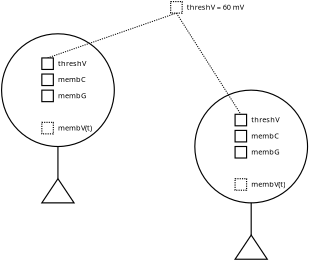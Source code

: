 <?xml version="1.0" encoding="UTF-8"?>
<dia:diagram xmlns:dia="http://www.lysator.liu.se/~alla/dia/"><dia:layer name="Background" visible="true"><dia:object type="Standard - Text" version="0" id="O0"><dia:attribute name="obj_pos"><dia:point val="21,14"/></dia:attribute><dia:attribute name="obj_bb"><dia:rectangle val="21,13.4;21,14.4"/></dia:attribute><dia:attribute name="text"><dia:composite type="text"><dia:attribute name="string"><dia:string>##</dia:string></dia:attribute><dia:attribute name="font"><dia:font family="courier new" style="0" name="Courier"/></dia:attribute><dia:attribute name="height"><dia:real val="0.8"/></dia:attribute><dia:attribute name="pos"><dia:point val="21,14"/></dia:attribute><dia:attribute name="color"><dia:color val="#000000"/></dia:attribute><dia:attribute name="alignment"><dia:enum val="0"/></dia:attribute></dia:composite></dia:attribute></dia:object><dia:object type="Standard - Text" version="0" id="O1"><dia:attribute name="obj_pos"><dia:point val="25.2,7"/></dia:attribute><dia:attribute name="obj_bb"><dia:rectangle val="25.2,6.4;25.2,7.4"/></dia:attribute><dia:attribute name="text"><dia:composite type="text"><dia:attribute name="string"><dia:string>##</dia:string></dia:attribute><dia:attribute name="font"><dia:font family="courier new" style="0" name="Courier"/></dia:attribute><dia:attribute name="height"><dia:real val="0.8"/></dia:attribute><dia:attribute name="pos"><dia:point val="25.2,7"/></dia:attribute><dia:attribute name="color"><dia:color val="#000000"/></dia:attribute><dia:attribute name="alignment"><dia:enum val="0"/></dia:attribute></dia:composite></dia:attribute></dia:object><dia:object type="Standard - Text" version="0" id="O2"><dia:attribute name="obj_pos"><dia:point val="28,7"/></dia:attribute><dia:attribute name="obj_bb"><dia:rectangle val="28,6.4;28,7.4"/></dia:attribute><dia:attribute name="text"><dia:composite type="text"><dia:attribute name="string"><dia:string>##</dia:string></dia:attribute><dia:attribute name="font"><dia:font family="courier new" style="0" name="Courier"/></dia:attribute><dia:attribute name="height"><dia:real val="0.8"/></dia:attribute><dia:attribute name="pos"><dia:point val="28,7"/></dia:attribute><dia:attribute name="color"><dia:color val="#000000"/></dia:attribute><dia:attribute name="alignment"><dia:enum val="0"/></dia:attribute></dia:composite></dia:attribute></dia:object><dia:object type="Standard - Ellipse" version="0" id="O3"><dia:attribute name="obj_pos"><dia:point val="10.5,4.2"/></dia:attribute><dia:attribute name="obj_bb"><dia:rectangle val="10.45,4.15;20.35,14.05"/></dia:attribute><dia:attribute name="elem_corner"><dia:point val="10.5,4.2"/></dia:attribute><dia:attribute name="elem_width"><dia:real val="9.8"/></dia:attribute><dia:attribute name="elem_height"><dia:real val="9.8"/></dia:attribute></dia:object><dia:object type="Standard - Box" version="0" id="O4"><dia:attribute name="obj_pos"><dia:point val="14,11.9"/></dia:attribute><dia:attribute name="obj_bb"><dia:rectangle val="13.95,11.85;15.05,12.95"/></dia:attribute><dia:attribute name="elem_corner"><dia:point val="14,11.9"/></dia:attribute><dia:attribute name="elem_width"><dia:real val="1"/></dia:attribute><dia:attribute name="elem_height"><dia:real val="1"/></dia:attribute><dia:attribute name="show_background"><dia:boolean val="true"/></dia:attribute><dia:attribute name="line_style"><dia:enum val="4"/></dia:attribute></dia:object><dia:object type="Standard - Text" version="0" id="O5"><dia:attribute name="obj_pos"><dia:point val="15.4,12.6"/></dia:attribute><dia:attribute name="obj_bb"><dia:rectangle val="15.4,11.98;18.37,13.04"/></dia:attribute><dia:attribute name="text"><dia:composite type="text"><dia:attribute name="string"><dia:string>#membV(t)#</dia:string></dia:attribute><dia:attribute name="font"><dia:font family="sans" style="0" name="Courier"/></dia:attribute><dia:attribute name="height"><dia:real val="0.8"/></dia:attribute><dia:attribute name="pos"><dia:point val="15.4,12.6"/></dia:attribute><dia:attribute name="color"><dia:color val="#000000"/></dia:attribute><dia:attribute name="alignment"><dia:enum val="0"/></dia:attribute></dia:composite></dia:attribute></dia:object><dia:object type="Standard - Line" version="0" id="O6"><dia:attribute name="obj_pos"><dia:point val="14.5,6.3"/></dia:attribute><dia:attribute name="obj_bb"><dia:rectangle val="14.5,2.4;25.7,6.3"/></dia:attribute><dia:attribute name="conn_endpoints"><dia:point val="14.5,6.3"/><dia:point val="25.7,2.4"/></dia:attribute><dia:attribute name="numcp"><dia:int val="1"/></dia:attribute><dia:attribute name="line_width"><dia:real val="0"/></dia:attribute><dia:attribute name="line_style"><dia:enum val="4"/></dia:attribute><dia:connections><dia:connection handle="0" to="O7" connection="1"/><dia:connection handle="1" to="O26" connection="6"/></dia:connections></dia:object><dia:object type="Standard - Box" version="0" id="O7"><dia:attribute name="obj_pos"><dia:point val="14,6.3"/></dia:attribute><dia:attribute name="obj_bb"><dia:rectangle val="13.95,6.25;15.05,7.35"/></dia:attribute><dia:attribute name="elem_corner"><dia:point val="14,6.3"/></dia:attribute><dia:attribute name="elem_width"><dia:real val="1"/></dia:attribute><dia:attribute name="elem_height"><dia:real val="1"/></dia:attribute><dia:attribute name="show_background"><dia:boolean val="true"/></dia:attribute></dia:object><dia:object type="Standard - Box" version="0" id="O8"><dia:attribute name="obj_pos"><dia:point val="14,7.7"/></dia:attribute><dia:attribute name="obj_bb"><dia:rectangle val="13.95,7.65;15.05,8.75"/></dia:attribute><dia:attribute name="elem_corner"><dia:point val="14,7.7"/></dia:attribute><dia:attribute name="elem_width"><dia:real val="1"/></dia:attribute><dia:attribute name="elem_height"><dia:real val="1"/></dia:attribute><dia:attribute name="show_background"><dia:boolean val="true"/></dia:attribute></dia:object><dia:object type="Standard - Box" version="0" id="O9"><dia:attribute name="obj_pos"><dia:point val="14,9.1"/></dia:attribute><dia:attribute name="obj_bb"><dia:rectangle val="13.95,9.05;15.05,10.15"/></dia:attribute><dia:attribute name="elem_corner"><dia:point val="14,9.1"/></dia:attribute><dia:attribute name="elem_width"><dia:real val="1"/></dia:attribute><dia:attribute name="elem_height"><dia:real val="1"/></dia:attribute><dia:attribute name="show_background"><dia:boolean val="true"/></dia:attribute></dia:object><dia:object type="Standard - Text" version="0" id="O10"><dia:attribute name="obj_pos"><dia:point val="15.4,7"/></dia:attribute><dia:attribute name="obj_bb"><dia:rectangle val="15.4,6.38;17.67,7.44"/></dia:attribute><dia:attribute name="text"><dia:composite type="text"><dia:attribute name="string"><dia:string>#threshV#</dia:string></dia:attribute><dia:attribute name="font"><dia:font family="sans" style="0" name="Courier"/></dia:attribute><dia:attribute name="height"><dia:real val="0.8"/></dia:attribute><dia:attribute name="pos"><dia:point val="15.4,7"/></dia:attribute><dia:attribute name="color"><dia:color val="#000000"/></dia:attribute><dia:attribute name="alignment"><dia:enum val="0"/></dia:attribute></dia:composite></dia:attribute></dia:object><dia:object type="Standard - Text" version="0" id="O11"><dia:attribute name="obj_pos"><dia:point val="15.4,8.4"/></dia:attribute><dia:attribute name="obj_bb"><dia:rectangle val="15.4,7.78;17.72,8.84"/></dia:attribute><dia:attribute name="text"><dia:composite type="text"><dia:attribute name="string"><dia:string>#membC#</dia:string></dia:attribute><dia:attribute name="font"><dia:font family="sans" style="0" name="Courier"/></dia:attribute><dia:attribute name="height"><dia:real val="0.8"/></dia:attribute><dia:attribute name="pos"><dia:point val="15.4,8.4"/></dia:attribute><dia:attribute name="color"><dia:color val="#000000"/></dia:attribute><dia:attribute name="alignment"><dia:enum val="0"/></dia:attribute></dia:composite></dia:attribute></dia:object><dia:object type="Standard - Text" version="0" id="O12"><dia:attribute name="obj_pos"><dia:point val="15.4,9.8"/></dia:attribute><dia:attribute name="obj_bb"><dia:rectangle val="15.4,9.18;17.72,10.24"/></dia:attribute><dia:attribute name="text"><dia:composite type="text"><dia:attribute name="string"><dia:string>#membG#</dia:string></dia:attribute><dia:attribute name="font"><dia:font family="sans" style="0" name="Courier"/></dia:attribute><dia:attribute name="height"><dia:real val="0.8"/></dia:attribute><dia:attribute name="pos"><dia:point val="15.4,9.8"/></dia:attribute><dia:attribute name="color"><dia:color val="#000000"/></dia:attribute><dia:attribute name="alignment"><dia:enum val="0"/></dia:attribute></dia:composite></dia:attribute></dia:object><dia:object type="Standard - Ellipse" version="0" id="O13"><dia:attribute name="obj_pos"><dia:point val="27.3,9.1"/></dia:attribute><dia:attribute name="obj_bb"><dia:rectangle val="27.25,9.05;37.15,18.95"/></dia:attribute><dia:attribute name="elem_corner"><dia:point val="27.3,9.1"/></dia:attribute><dia:attribute name="elem_width"><dia:real val="9.8"/></dia:attribute><dia:attribute name="elem_height"><dia:real val="9.8"/></dia:attribute></dia:object><dia:object type="Standard - Box" version="0" id="O14"><dia:attribute name="obj_pos"><dia:point val="30.8,16.8"/></dia:attribute><dia:attribute name="obj_bb"><dia:rectangle val="30.75,16.75;31.85,17.85"/></dia:attribute><dia:attribute name="elem_corner"><dia:point val="30.8,16.8"/></dia:attribute><dia:attribute name="elem_width"><dia:real val="1"/></dia:attribute><dia:attribute name="elem_height"><dia:real val="1"/></dia:attribute><dia:attribute name="show_background"><dia:boolean val="true"/></dia:attribute><dia:attribute name="line_style"><dia:enum val="4"/></dia:attribute></dia:object><dia:object type="Standard - Text" version="0" id="O15"><dia:attribute name="obj_pos"><dia:point val="32.2,17.5"/></dia:attribute><dia:attribute name="obj_bb"><dia:rectangle val="32.2,16.88;35.17,17.94"/></dia:attribute><dia:attribute name="text"><dia:composite type="text"><dia:attribute name="string"><dia:string>#membV(t)#</dia:string></dia:attribute><dia:attribute name="font"><dia:font family="sans" style="0" name="Courier"/></dia:attribute><dia:attribute name="height"><dia:real val="0.8"/></dia:attribute><dia:attribute name="pos"><dia:point val="32.2,17.5"/></dia:attribute><dia:attribute name="color"><dia:color val="#000000"/></dia:attribute><dia:attribute name="alignment"><dia:enum val="0"/></dia:attribute></dia:composite></dia:attribute></dia:object><dia:object type="Standard - Box" version="0" id="O16"><dia:attribute name="obj_pos"><dia:point val="30.8,11.2"/></dia:attribute><dia:attribute name="obj_bb"><dia:rectangle val="30.75,11.15;31.85,12.25"/></dia:attribute><dia:attribute name="elem_corner"><dia:point val="30.8,11.2"/></dia:attribute><dia:attribute name="elem_width"><dia:real val="1"/></dia:attribute><dia:attribute name="elem_height"><dia:real val="1"/></dia:attribute><dia:attribute name="show_background"><dia:boolean val="true"/></dia:attribute></dia:object><dia:object type="Standard - Box" version="0" id="O17"><dia:attribute name="obj_pos"><dia:point val="30.8,12.6"/></dia:attribute><dia:attribute name="obj_bb"><dia:rectangle val="30.75,12.55;31.85,13.65"/></dia:attribute><dia:attribute name="elem_corner"><dia:point val="30.8,12.6"/></dia:attribute><dia:attribute name="elem_width"><dia:real val="1"/></dia:attribute><dia:attribute name="elem_height"><dia:real val="1"/></dia:attribute><dia:attribute name="show_background"><dia:boolean val="true"/></dia:attribute></dia:object><dia:object type="Standard - Box" version="0" id="O18"><dia:attribute name="obj_pos"><dia:point val="30.8,14"/></dia:attribute><dia:attribute name="obj_bb"><dia:rectangle val="30.75,13.95;31.85,15.05"/></dia:attribute><dia:attribute name="elem_corner"><dia:point val="30.8,14"/></dia:attribute><dia:attribute name="elem_width"><dia:real val="1"/></dia:attribute><dia:attribute name="elem_height"><dia:real val="1"/></dia:attribute><dia:attribute name="show_background"><dia:boolean val="true"/></dia:attribute></dia:object><dia:object type="Standard - Text" version="0" id="O19"><dia:attribute name="obj_pos"><dia:point val="32.2,11.9"/></dia:attribute><dia:attribute name="obj_bb"><dia:rectangle val="32.2,11.28;34.47,12.34"/></dia:attribute><dia:attribute name="text"><dia:composite type="text"><dia:attribute name="string"><dia:string>#threshV#</dia:string></dia:attribute><dia:attribute name="font"><dia:font family="sans" style="0" name="Courier"/></dia:attribute><dia:attribute name="height"><dia:real val="0.8"/></dia:attribute><dia:attribute name="pos"><dia:point val="32.2,11.9"/></dia:attribute><dia:attribute name="color"><dia:color val="#000000"/></dia:attribute><dia:attribute name="alignment"><dia:enum val="0"/></dia:attribute></dia:composite></dia:attribute></dia:object><dia:object type="Standard - Text" version="0" id="O20"><dia:attribute name="obj_pos"><dia:point val="32.2,13.3"/></dia:attribute><dia:attribute name="obj_bb"><dia:rectangle val="32.2,12.68;34.52,13.74"/></dia:attribute><dia:attribute name="text"><dia:composite type="text"><dia:attribute name="string"><dia:string>#membC#</dia:string></dia:attribute><dia:attribute name="font"><dia:font family="sans" style="0" name="Courier"/></dia:attribute><dia:attribute name="height"><dia:real val="0.8"/></dia:attribute><dia:attribute name="pos"><dia:point val="32.2,13.3"/></dia:attribute><dia:attribute name="color"><dia:color val="#000000"/></dia:attribute><dia:attribute name="alignment"><dia:enum val="0"/></dia:attribute></dia:composite></dia:attribute></dia:object><dia:object type="Standard - Text" version="0" id="O21"><dia:attribute name="obj_pos"><dia:point val="32.2,14.7"/></dia:attribute><dia:attribute name="obj_bb"><dia:rectangle val="32.2,14.08;34.52,15.14"/></dia:attribute><dia:attribute name="text"><dia:composite type="text"><dia:attribute name="string"><dia:string>#membG#</dia:string></dia:attribute><dia:attribute name="font"><dia:font family="sans" style="0" name="Courier"/></dia:attribute><dia:attribute name="height"><dia:real val="0.8"/></dia:attribute><dia:attribute name="pos"><dia:point val="32.2,14.7"/></dia:attribute><dia:attribute name="color"><dia:color val="#000000"/></dia:attribute><dia:attribute name="alignment"><dia:enum val="0"/></dia:attribute></dia:composite></dia:attribute></dia:object><dia:object type="Standard - Line" version="0" id="O22"><dia:attribute name="obj_pos"><dia:point val="15.4,14"/></dia:attribute><dia:attribute name="obj_bb"><dia:rectangle val="15.35,13.95;15.45,16.85"/></dia:attribute><dia:attribute name="conn_endpoints"><dia:point val="15.4,14"/><dia:point val="15.4,16.8"/></dia:attribute><dia:attribute name="numcp"><dia:int val="1"/></dia:attribute><dia:connections><dia:connection handle="0" to="O3" connection="6"/><dia:connection handle="1" to="O24" connection="0"/></dia:connections></dia:object><dia:object type="Standard - Line" version="0" id="O23"><dia:attribute name="obj_pos"><dia:point val="32.2,18.9"/></dia:attribute><dia:attribute name="obj_bb"><dia:rectangle val="32.15,18.85;32.25,21.75"/></dia:attribute><dia:attribute name="conn_endpoints"><dia:point val="32.2,18.9"/><dia:point val="32.2,21.7"/></dia:attribute><dia:attribute name="numcp"><dia:int val="1"/></dia:attribute><dia:connections><dia:connection handle="0" to="O13" connection="6"/><dia:connection handle="1" to="O25" connection="0"/></dia:connections></dia:object><dia:object type="Geometric - Isoceles Triangle" version="0" id="O24"><dia:attribute name="obj_pos"><dia:point val="14,16.8"/></dia:attribute><dia:attribute name="obj_bb"><dia:rectangle val="13.907,16.71;16.893,18.95"/></dia:attribute><dia:attribute name="elem_corner"><dia:point val="14,16.8"/></dia:attribute><dia:attribute name="elem_width"><dia:real val="2.8"/></dia:attribute><dia:attribute name="elem_height"><dia:real val="2.1"/></dia:attribute><dia:attribute name="show_background"><dia:boolean val="true"/></dia:attribute><dia:attribute name="flip_horizontal"><dia:boolean val="false"/></dia:attribute><dia:attribute name="flip_vertical"><dia:boolean val="false"/></dia:attribute><dia:attribute name="padding"><dia:real val="0.354"/></dia:attribute></dia:object><dia:object type="Geometric - Isoceles Triangle" version="0" id="O25"><dia:attribute name="obj_pos"><dia:point val="30.8,21.7"/></dia:attribute><dia:attribute name="obj_bb"><dia:rectangle val="30.707,21.61;33.693,23.85"/></dia:attribute><dia:attribute name="elem_corner"><dia:point val="30.8,21.7"/></dia:attribute><dia:attribute name="elem_width"><dia:real val="2.8"/></dia:attribute><dia:attribute name="elem_height"><dia:real val="2.1"/></dia:attribute><dia:attribute name="show_background"><dia:boolean val="true"/></dia:attribute><dia:attribute name="flip_horizontal"><dia:boolean val="false"/></dia:attribute><dia:attribute name="flip_vertical"><dia:boolean val="false"/></dia:attribute><dia:attribute name="padding"><dia:real val="0.354"/></dia:attribute></dia:object><dia:object type="Standard - Box" version="0" id="O26"><dia:attribute name="obj_pos"><dia:point val="25.2,1.4"/></dia:attribute><dia:attribute name="obj_bb"><dia:rectangle val="25.15,1.35;26.25,2.45"/></dia:attribute><dia:attribute name="elem_corner"><dia:point val="25.2,1.4"/></dia:attribute><dia:attribute name="elem_width"><dia:real val="1"/></dia:attribute><dia:attribute name="elem_height"><dia:real val="1"/></dia:attribute><dia:attribute name="show_background"><dia:boolean val="true"/></dia:attribute><dia:attribute name="line_style"><dia:enum val="4"/></dia:attribute></dia:object><dia:object type="Standard - Text" version="0" id="O27"><dia:attribute name="obj_pos"><dia:point val="26.6,2.1"/></dia:attribute><dia:attribute name="obj_bb"><dia:rectangle val="26.6,1.48;31.67,2.54"/></dia:attribute><dia:attribute name="text"><dia:composite type="text"><dia:attribute name="string"><dia:string>#threshV = 60 mV#</dia:string></dia:attribute><dia:attribute name="font"><dia:font family="sans" style="0" name="Courier"/></dia:attribute><dia:attribute name="height"><dia:real val="0.8"/></dia:attribute><dia:attribute name="pos"><dia:point val="26.6,2.1"/></dia:attribute><dia:attribute name="color"><dia:color val="#000000"/></dia:attribute><dia:attribute name="alignment"><dia:enum val="0"/></dia:attribute></dia:composite></dia:attribute></dia:object><dia:object type="Standard - Line" version="0" id="O28"><dia:attribute name="obj_pos"><dia:point val="25.7,2.4"/></dia:attribute><dia:attribute name="obj_bb"><dia:rectangle val="25.7,2.4;31.3,11.2"/></dia:attribute><dia:attribute name="conn_endpoints"><dia:point val="25.7,2.4"/><dia:point val="31.3,11.2"/></dia:attribute><dia:attribute name="numcp"><dia:int val="1"/></dia:attribute><dia:attribute name="line_width"><dia:real val="0"/></dia:attribute><dia:attribute name="line_style"><dia:enum val="4"/></dia:attribute><dia:connections><dia:connection handle="0" to="O26" connection="6"/><dia:connection handle="1" to="O16" connection="1"/></dia:connections></dia:object></dia:layer></dia:diagram>
